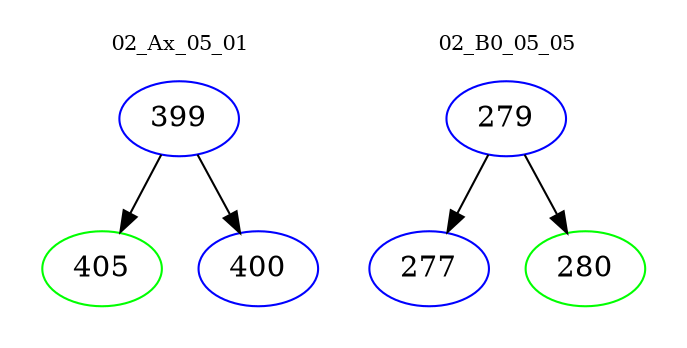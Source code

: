 digraph{
subgraph cluster_0 {
color = white
label = "02_Ax_05_01";
fontsize=10;
T0_399 [label="399", color="blue"]
T0_399 -> T0_405 [color="black"]
T0_405 [label="405", color="green"]
T0_399 -> T0_400 [color="black"]
T0_400 [label="400", color="blue"]
}
subgraph cluster_1 {
color = white
label = "02_B0_05_05";
fontsize=10;
T1_279 [label="279", color="blue"]
T1_279 -> T1_277 [color="black"]
T1_277 [label="277", color="blue"]
T1_279 -> T1_280 [color="black"]
T1_280 [label="280", color="green"]
}
}
